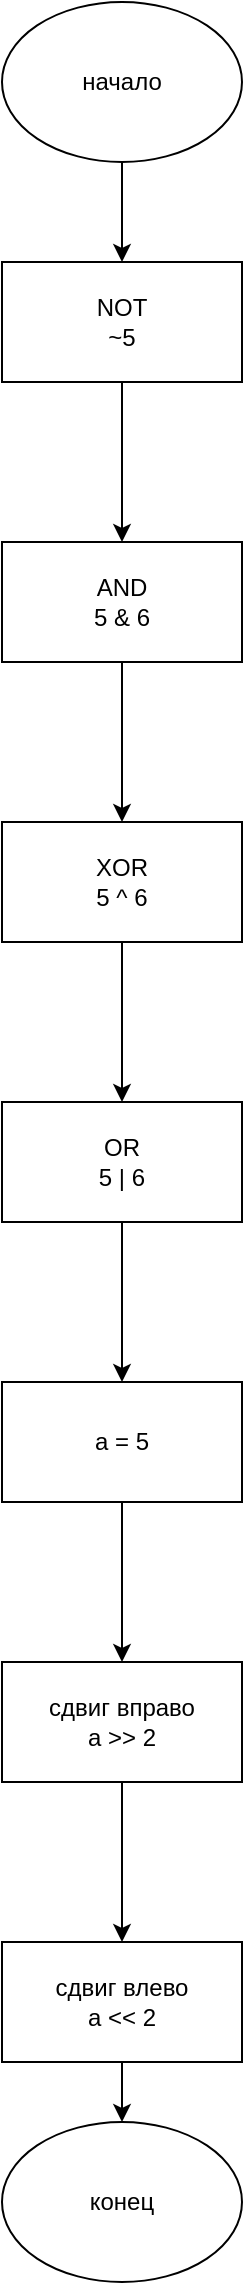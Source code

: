 <mxfile version="13.1.3" type="device"><diagram id="C5RBs43oDa-KdzZeNtuy" name="Page-1"><mxGraphModel dx="1434" dy="623" grid="1" gridSize="10" guides="1" tooltips="1" connect="1" arrows="1" fold="1" page="1" pageScale="1" pageWidth="827" pageHeight="1169" math="0" shadow="0"><root><mxCell id="WIyWlLk6GJQsqaUBKTNV-0"/><mxCell id="WIyWlLk6GJQsqaUBKTNV-1" parent="WIyWlLk6GJQsqaUBKTNV-0"/><mxCell id="aliTFZ64t_me_14qdzxx-20" value="" style="edgeStyle=orthogonalEdgeStyle;rounded=0;orthogonalLoop=1;jettySize=auto;html=1;" edge="1" parent="WIyWlLk6GJQsqaUBKTNV-1" source="aliTFZ64t_me_14qdzxx-0" target="aliTFZ64t_me_14qdzxx-1"><mxGeometry relative="1" as="geometry"/></mxCell><mxCell id="aliTFZ64t_me_14qdzxx-0" value="начало" style="ellipse;whiteSpace=wrap;html=1;" vertex="1" parent="WIyWlLk6GJQsqaUBKTNV-1"><mxGeometry x="354" y="60" width="120" height="80" as="geometry"/></mxCell><mxCell id="aliTFZ64t_me_14qdzxx-9" value="" style="edgeStyle=orthogonalEdgeStyle;rounded=0;orthogonalLoop=1;jettySize=auto;html=1;" edge="1" parent="WIyWlLk6GJQsqaUBKTNV-1" source="aliTFZ64t_me_14qdzxx-1" target="aliTFZ64t_me_14qdzxx-8"><mxGeometry relative="1" as="geometry"/></mxCell><mxCell id="aliTFZ64t_me_14qdzxx-1" value="NOT&lt;br&gt;~5" style="rounded=0;whiteSpace=wrap;html=1;" vertex="1" parent="WIyWlLk6GJQsqaUBKTNV-1"><mxGeometry x="354" y="190" width="120" height="60" as="geometry"/></mxCell><mxCell id="aliTFZ64t_me_14qdzxx-11" value="" style="edgeStyle=orthogonalEdgeStyle;rounded=0;orthogonalLoop=1;jettySize=auto;html=1;" edge="1" parent="WIyWlLk6GJQsqaUBKTNV-1" source="aliTFZ64t_me_14qdzxx-8" target="aliTFZ64t_me_14qdzxx-10"><mxGeometry relative="1" as="geometry"/></mxCell><mxCell id="aliTFZ64t_me_14qdzxx-8" value="AND&lt;br&gt;5 &amp;amp; 6" style="rounded=0;whiteSpace=wrap;html=1;" vertex="1" parent="WIyWlLk6GJQsqaUBKTNV-1"><mxGeometry x="354" y="330" width="120" height="60" as="geometry"/></mxCell><mxCell id="aliTFZ64t_me_14qdzxx-13" value="" style="edgeStyle=orthogonalEdgeStyle;rounded=0;orthogonalLoop=1;jettySize=auto;html=1;" edge="1" parent="WIyWlLk6GJQsqaUBKTNV-1" source="aliTFZ64t_me_14qdzxx-10" target="aliTFZ64t_me_14qdzxx-12"><mxGeometry relative="1" as="geometry"/></mxCell><mxCell id="aliTFZ64t_me_14qdzxx-10" value="XOR&lt;br&gt;5 ^ 6" style="rounded=0;whiteSpace=wrap;html=1;" vertex="1" parent="WIyWlLk6GJQsqaUBKTNV-1"><mxGeometry x="354" y="470" width="120" height="60" as="geometry"/></mxCell><mxCell id="aliTFZ64t_me_14qdzxx-15" value="" style="edgeStyle=orthogonalEdgeStyle;rounded=0;orthogonalLoop=1;jettySize=auto;html=1;" edge="1" parent="WIyWlLk6GJQsqaUBKTNV-1" source="aliTFZ64t_me_14qdzxx-12" target="aliTFZ64t_me_14qdzxx-14"><mxGeometry relative="1" as="geometry"/></mxCell><mxCell id="aliTFZ64t_me_14qdzxx-12" value="OR&lt;br&gt;5 | 6" style="rounded=0;whiteSpace=wrap;html=1;" vertex="1" parent="WIyWlLk6GJQsqaUBKTNV-1"><mxGeometry x="354" y="610" width="120" height="60" as="geometry"/></mxCell><mxCell id="aliTFZ64t_me_14qdzxx-17" value="" style="edgeStyle=orthogonalEdgeStyle;rounded=0;orthogonalLoop=1;jettySize=auto;html=1;" edge="1" parent="WIyWlLk6GJQsqaUBKTNV-1" source="aliTFZ64t_me_14qdzxx-14" target="aliTFZ64t_me_14qdzxx-16"><mxGeometry relative="1" as="geometry"/></mxCell><mxCell id="aliTFZ64t_me_14qdzxx-14" value="a = 5" style="rounded=0;whiteSpace=wrap;html=1;" vertex="1" parent="WIyWlLk6GJQsqaUBKTNV-1"><mxGeometry x="354" y="750" width="120" height="60" as="geometry"/></mxCell><mxCell id="aliTFZ64t_me_14qdzxx-19" value="" style="edgeStyle=orthogonalEdgeStyle;rounded=0;orthogonalLoop=1;jettySize=auto;html=1;" edge="1" parent="WIyWlLk6GJQsqaUBKTNV-1" source="aliTFZ64t_me_14qdzxx-16" target="aliTFZ64t_me_14qdzxx-18"><mxGeometry relative="1" as="geometry"/></mxCell><mxCell id="aliTFZ64t_me_14qdzxx-16" value="сдвиг вправо&lt;br&gt;a &amp;gt;&amp;gt;&amp;nbsp;2" style="rounded=0;whiteSpace=wrap;html=1;" vertex="1" parent="WIyWlLk6GJQsqaUBKTNV-1"><mxGeometry x="354" y="890" width="120" height="60" as="geometry"/></mxCell><mxCell id="aliTFZ64t_me_14qdzxx-23" value="" style="edgeStyle=orthogonalEdgeStyle;rounded=0;orthogonalLoop=1;jettySize=auto;html=1;" edge="1" parent="WIyWlLk6GJQsqaUBKTNV-1" source="aliTFZ64t_me_14qdzxx-18" target="aliTFZ64t_me_14qdzxx-21"><mxGeometry relative="1" as="geometry"/></mxCell><mxCell id="aliTFZ64t_me_14qdzxx-18" value="сдвиг влево&lt;br&gt;a &amp;lt;&amp;lt; 2" style="rounded=0;whiteSpace=wrap;html=1;" vertex="1" parent="WIyWlLk6GJQsqaUBKTNV-1"><mxGeometry x="354" y="1030" width="120" height="60" as="geometry"/></mxCell><mxCell id="aliTFZ64t_me_14qdzxx-21" value="конец" style="ellipse;whiteSpace=wrap;html=1;" vertex="1" parent="WIyWlLk6GJQsqaUBKTNV-1"><mxGeometry x="354" y="1120" width="120" height="80" as="geometry"/></mxCell></root></mxGraphModel></diagram></mxfile>
